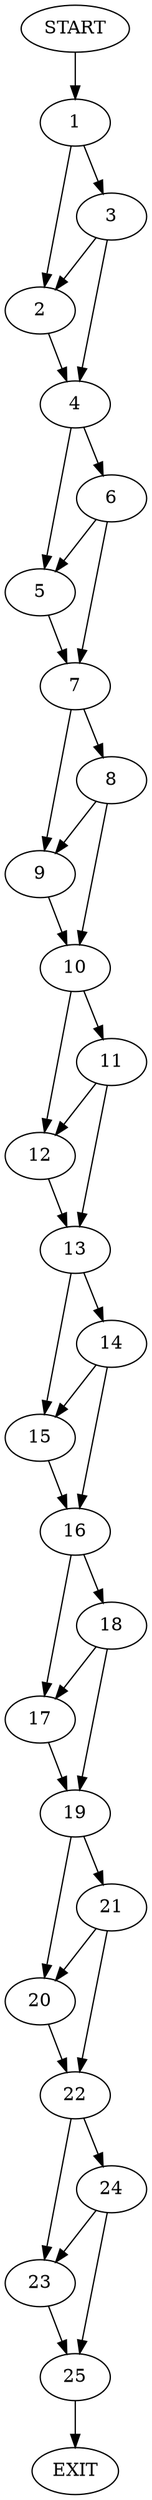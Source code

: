 digraph {
0 [label="START"]
26 [label="EXIT"]
0 -> 1
1 -> 2
1 -> 3
2 -> 4
3 -> 2
3 -> 4
4 -> 5
4 -> 6
5 -> 7
6 -> 7
6 -> 5
7 -> 8
7 -> 9
9 -> 10
8 -> 10
8 -> 9
10 -> 11
10 -> 12
12 -> 13
11 -> 12
11 -> 13
13 -> 14
13 -> 15
15 -> 16
14 -> 16
14 -> 15
16 -> 17
16 -> 18
17 -> 19
18 -> 17
18 -> 19
19 -> 20
19 -> 21
21 -> 22
21 -> 20
20 -> 22
22 -> 23
22 -> 24
23 -> 25
24 -> 23
24 -> 25
25 -> 26
}
